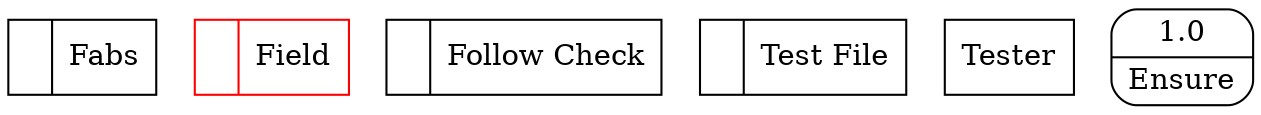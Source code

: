 digraph dfd2{ 
node[shape=record]
200 [label="<f0>  |<f1> Fabs " ];
201 [label="<f0>  |<f1> Field " color=red];
202 [label="<f0>  |<f1> Follow Check " ];
203 [label="<f0>  |<f1> Test File " ];
204 [label="Tester" shape=box];
205 [label="{<f0> 1.0|<f1> Ensure }" shape=Mrecord];
}